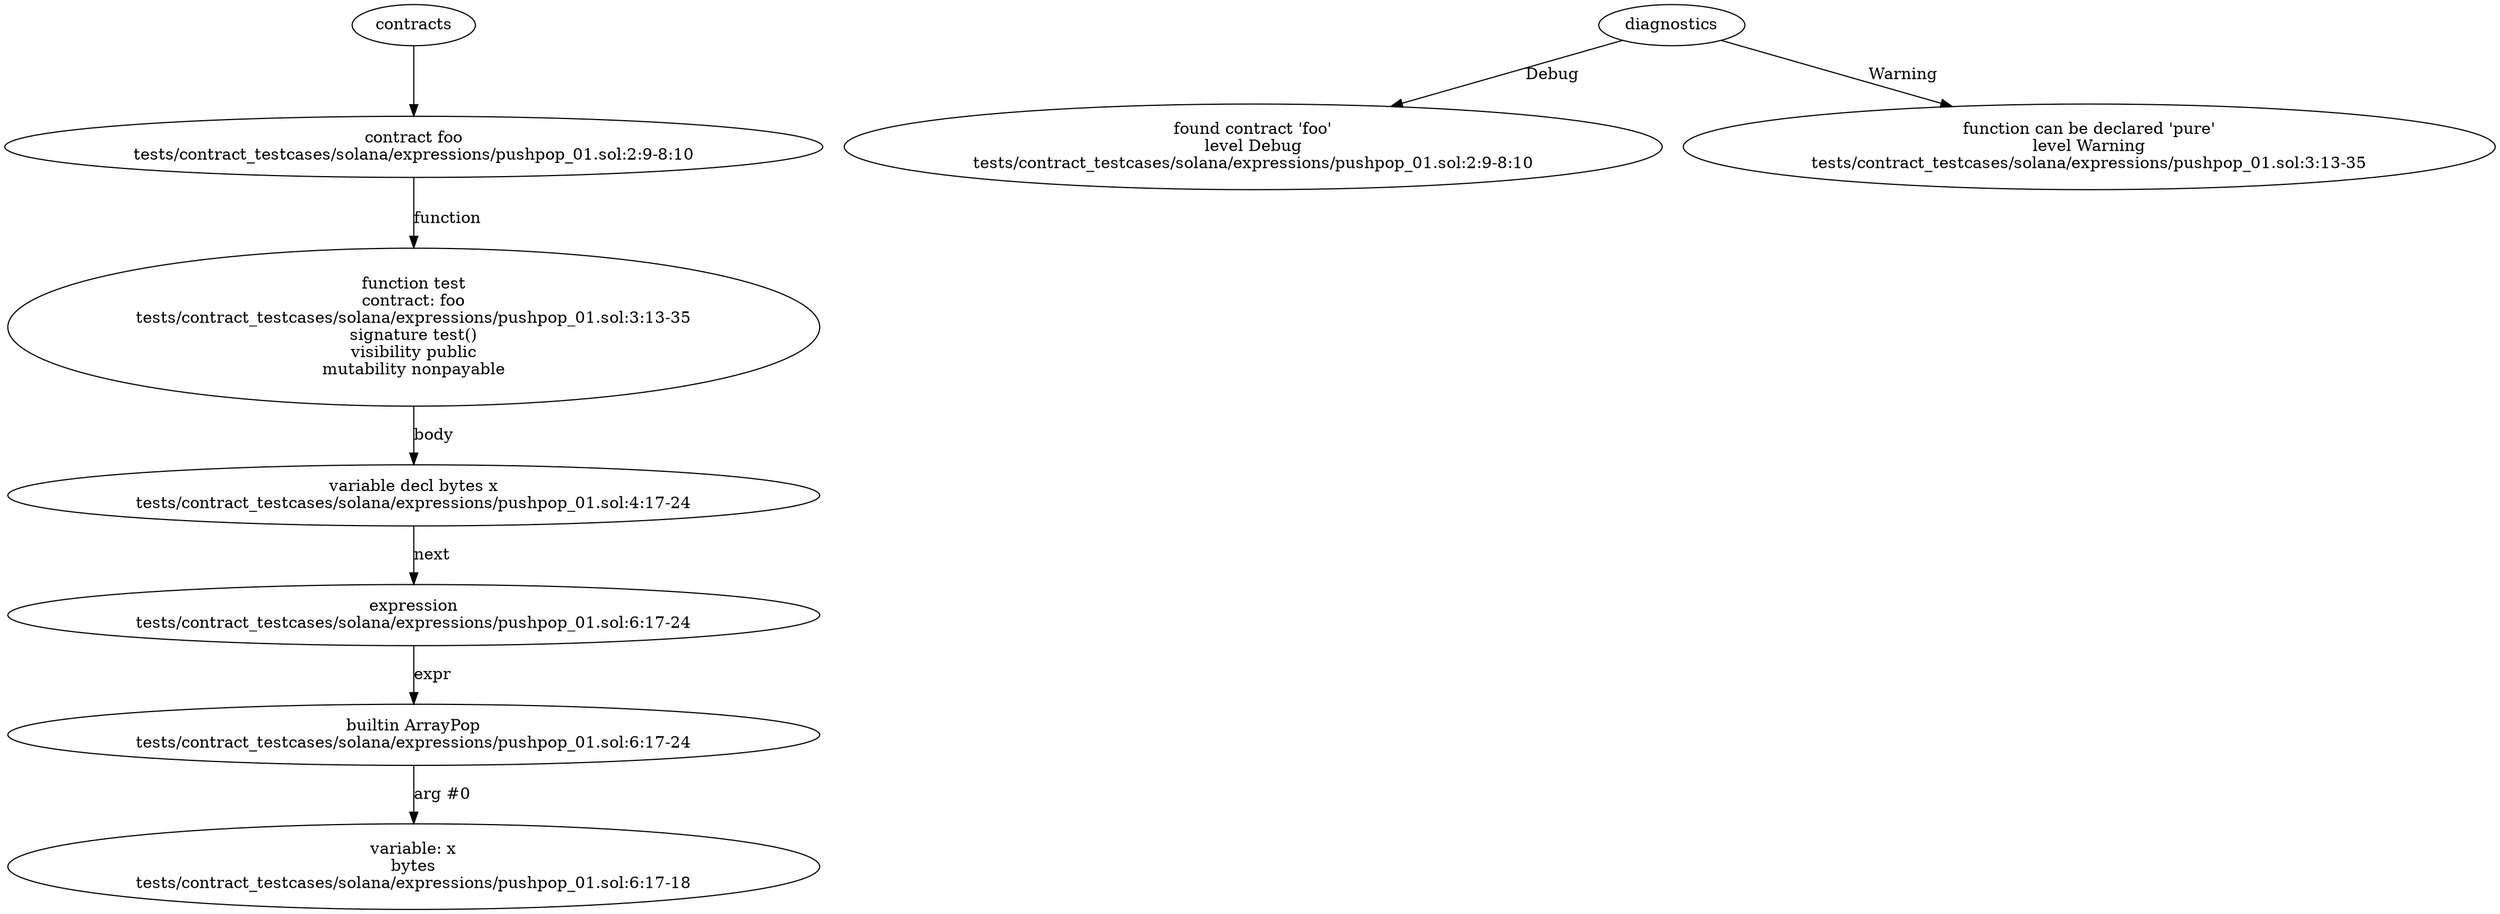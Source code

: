 strict digraph "tests/contract_testcases/solana/expressions/pushpop_01.sol" {
	contract [label="contract foo\ntests/contract_testcases/solana/expressions/pushpop_01.sol:2:9-8:10"]
	test [label="function test\ncontract: foo\ntests/contract_testcases/solana/expressions/pushpop_01.sol:3:13-35\nsignature test()\nvisibility public\nmutability nonpayable"]
	var_decl [label="variable decl bytes x\ntests/contract_testcases/solana/expressions/pushpop_01.sol:4:17-24"]
	expr [label="expression\ntests/contract_testcases/solana/expressions/pushpop_01.sol:6:17-24"]
	builtins [label="builtin ArrayPop\ntests/contract_testcases/solana/expressions/pushpop_01.sol:6:17-24"]
	variable [label="variable: x\nbytes\ntests/contract_testcases/solana/expressions/pushpop_01.sol:6:17-18"]
	diagnostic [label="found contract 'foo'\nlevel Debug\ntests/contract_testcases/solana/expressions/pushpop_01.sol:2:9-8:10"]
	diagnostic_9 [label="function can be declared 'pure'\nlevel Warning\ntests/contract_testcases/solana/expressions/pushpop_01.sol:3:13-35"]
	contracts -> contract
	contract -> test [label="function"]
	test -> var_decl [label="body"]
	var_decl -> expr [label="next"]
	expr -> builtins [label="expr"]
	builtins -> variable [label="arg #0"]
	diagnostics -> diagnostic [label="Debug"]
	diagnostics -> diagnostic_9 [label="Warning"]
}
